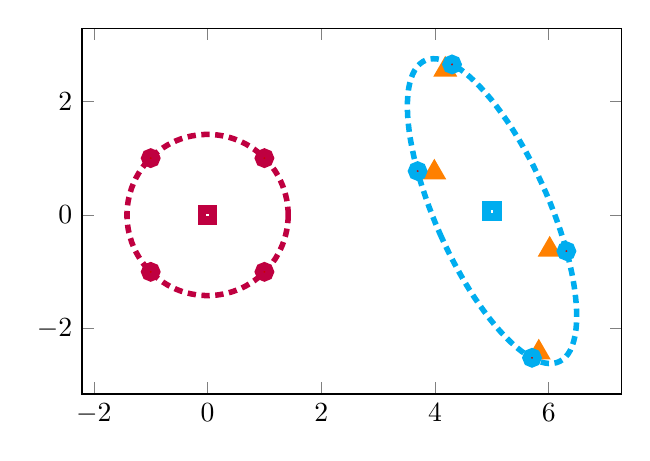 \begin{tikzpicture}[]
\begin{axis}[legend style = {{at={(0.01,0.99)},anchor=north west}}, ylabel = {}, axis equal image = {true}, xlabel = {}, hide axis = {false}]\addplot+ [mark = {}, color=purple, densely dashed, line width=2pt]coordinates {
(1.418, 0.0)
(1.415, 0.09)
(1.406, 0.179)
(1.392, 0.268)
(1.372, 0.356)
(1.347, 0.442)
(1.316, 0.527)
(1.28, 0.609)
(1.239, 0.689)
(1.193, 0.767)
(1.142, 0.841)
(1.086, 0.911)
(1.026, 0.978)
(0.962, 1.041)
(0.894, 1.1)
(0.822, 1.155)
(0.747, 1.205)
(0.67, 1.25)
(0.589, 1.29)
(0.506, 1.324)
(0.421, 1.354)
(0.334, 1.378)
(0.246, 1.396)
(0.157, 1.409)
(0.067, 1.416)
(-0.022, 1.418)
(-0.112, 1.413)
(-0.202, 1.403)
(-0.29, 1.388)
(-0.378, 1.367)
(-0.464, 1.34)
(-0.548, 1.308)
(-0.63, 1.27)
(-0.709, 1.228)
(-0.785, 1.18)
(-0.859, 1.128)
(-0.928, 1.071)
(-0.995, 1.01)
(-1.057, 0.945)
(-1.114, 0.876)
(-1.168, 0.804)
(-1.216, 0.728)
(-1.26, 0.65)
(-1.299, 0.568)
(-1.332, 0.485)
(-1.36, 0.399)
(-1.383, 0.312)
(-1.4, 0.224)
(-1.411, 0.135)
(-1.417, 0.045)
(-1.417, -0.045)
(-1.411, -0.135)
(-1.4, -0.224)
(-1.383, -0.312)
(-1.36, -0.399)
(-1.332, -0.485)
(-1.299, -0.568)
(-1.26, -0.65)
(-1.216, -0.728)
(-1.168, -0.804)
(-1.114, -0.876)
(-1.057, -0.945)
(-0.995, -1.01)
(-0.928, -1.071)
(-0.859, -1.128)
(-0.785, -1.18)
(-0.709, -1.228)
(-0.63, -1.27)
(-0.548, -1.308)
(-0.464, -1.34)
(-0.378, -1.367)
(-0.29, -1.388)
(-0.202, -1.403)
(-0.112, -1.413)
(-0.022, -1.418)
(0.067, -1.416)
(0.157, -1.409)
(0.246, -1.396)
(0.334, -1.378)
(0.421, -1.354)
(0.506, -1.324)
(0.589, -1.29)
(0.67, -1.25)
(0.747, -1.205)
(0.822, -1.155)
(0.894, -1.1)
(0.962, -1.041)
(1.026, -0.978)
(1.086, -0.911)
(1.142, -0.841)
(1.193, -0.767)
(1.239, -0.689)
(1.28, -0.609)
(1.316, -0.527)
(1.347, -0.442)
(1.372, -0.356)
(1.392, -0.268)
(1.406, -0.179)
(1.415, -0.09)
(1.418, -3.473e-16)
};
\addplot+[draw=none, mark = {*}, color=purple, line width=3pt] coordinates {
(1.0, 1.0)
(-1.0, 1.0)
(1.0, -1.0)
(-1.0, -1.0)
};
\addplot+[draw=none, mark = {square}, color=purple, line width=3pt] coordinates {
(0.0, 0.0)
};
\addplot+ [mark = {}, color=cyan, densely dashed, line width=2pt]coordinates {
(4.091, -0.337)
(4.167, -0.504)
(4.247, -0.669)
(4.33, -0.831)
(4.416, -0.989)
(4.503, -1.144)
(4.593, -1.293)
(4.685, -1.437)
(4.778, -1.574)
(4.872, -1.705)
(4.966, -1.829)
(5.061, -1.946)
(5.155, -2.054)
(5.249, -2.153)
(5.341, -2.244)
(5.432, -2.325)
(5.522, -2.397)
(5.61, -2.459)
(5.695, -2.511)
(5.777, -2.552)
(5.856, -2.583)
(5.932, -2.603)
(6.004, -2.612)
(6.072, -2.61)
(6.135, -2.598)
(6.194, -2.575)
(6.249, -2.541)
(6.298, -2.497)
(6.342, -2.443)
(6.381, -2.378)
(6.414, -2.304)
(6.441, -2.219)
(6.463, -2.126)
(6.479, -2.024)
(6.489, -1.914)
(6.493, -1.795)
(6.49, -1.669)
(6.482, -1.536)
(6.468, -1.397)
(6.448, -1.251)
(6.423, -1.101)
(6.391, -0.945)
(6.354, -0.786)
(6.311, -0.623)
(6.264, -0.457)
(6.211, -0.289)
(6.153, -0.12)
(6.091, 0.05)
(6.024, 0.22)
(5.953, 0.389)
(5.878, 0.557)
(5.8, 0.724)
(5.719, 0.887)
(5.635, 1.047)
(5.548, 1.204)
(5.459, 1.356)
(5.368, 1.502)
(5.276, 1.643)
(5.182, 1.777)
(5.088, 1.905)
(4.994, 2.025)
(4.899, 2.137)
(4.805, 2.241)
(4.712, 2.337)
(4.62, 2.423)
(4.53, 2.499)
(4.441, 2.566)
(4.355, 2.623)
(4.271, 2.669)
(4.19, 2.705)
(4.113, 2.731)
(4.039, 2.745)
(3.969, 2.749)
(3.903, 2.742)
(3.842, 2.725)
(3.785, 2.696)
(3.733, 2.657)
(3.686, 2.608)
(3.645, 2.548)
(3.609, 2.479)
(3.579, 2.399)
(3.554, 2.311)
(3.535, 2.213)
(3.523, 2.107)
(3.516, 1.992)
(3.515, 1.87)
(3.52, 1.74)
(3.531, 1.604)
(3.548, 1.461)
(3.571, 1.313)
(3.6, 1.16)
(3.634, 1.003)
(3.674, 0.841)
(3.719, 0.677)
(3.769, 0.51)
(3.825, 0.342)
(3.885, 0.172)
(3.949, 0.002)
(4.018, -0.168)
(4.091, -0.337)
};
\addplot+[draw=none, mark = {triangle}, color=orange, line width=3pt] coordinates {
(6.018, -0.61)
(4.181, 2.556)
(5.826, -2.42)
(3.989, 0.746)
};
\addplot+[draw=none, mark = {*}, color=cyan, line width=3pt] coordinates {
(3.695, 0.772)
(5.707, -2.512)
(6.312, -0.635)
(4.3, 2.648)
};
\addplot+[draw=none, mark = {square}, color=cyan, line width=3pt] coordinates {
(5.004, 0.068)
};
\end{axis}

\end{tikzpicture}
